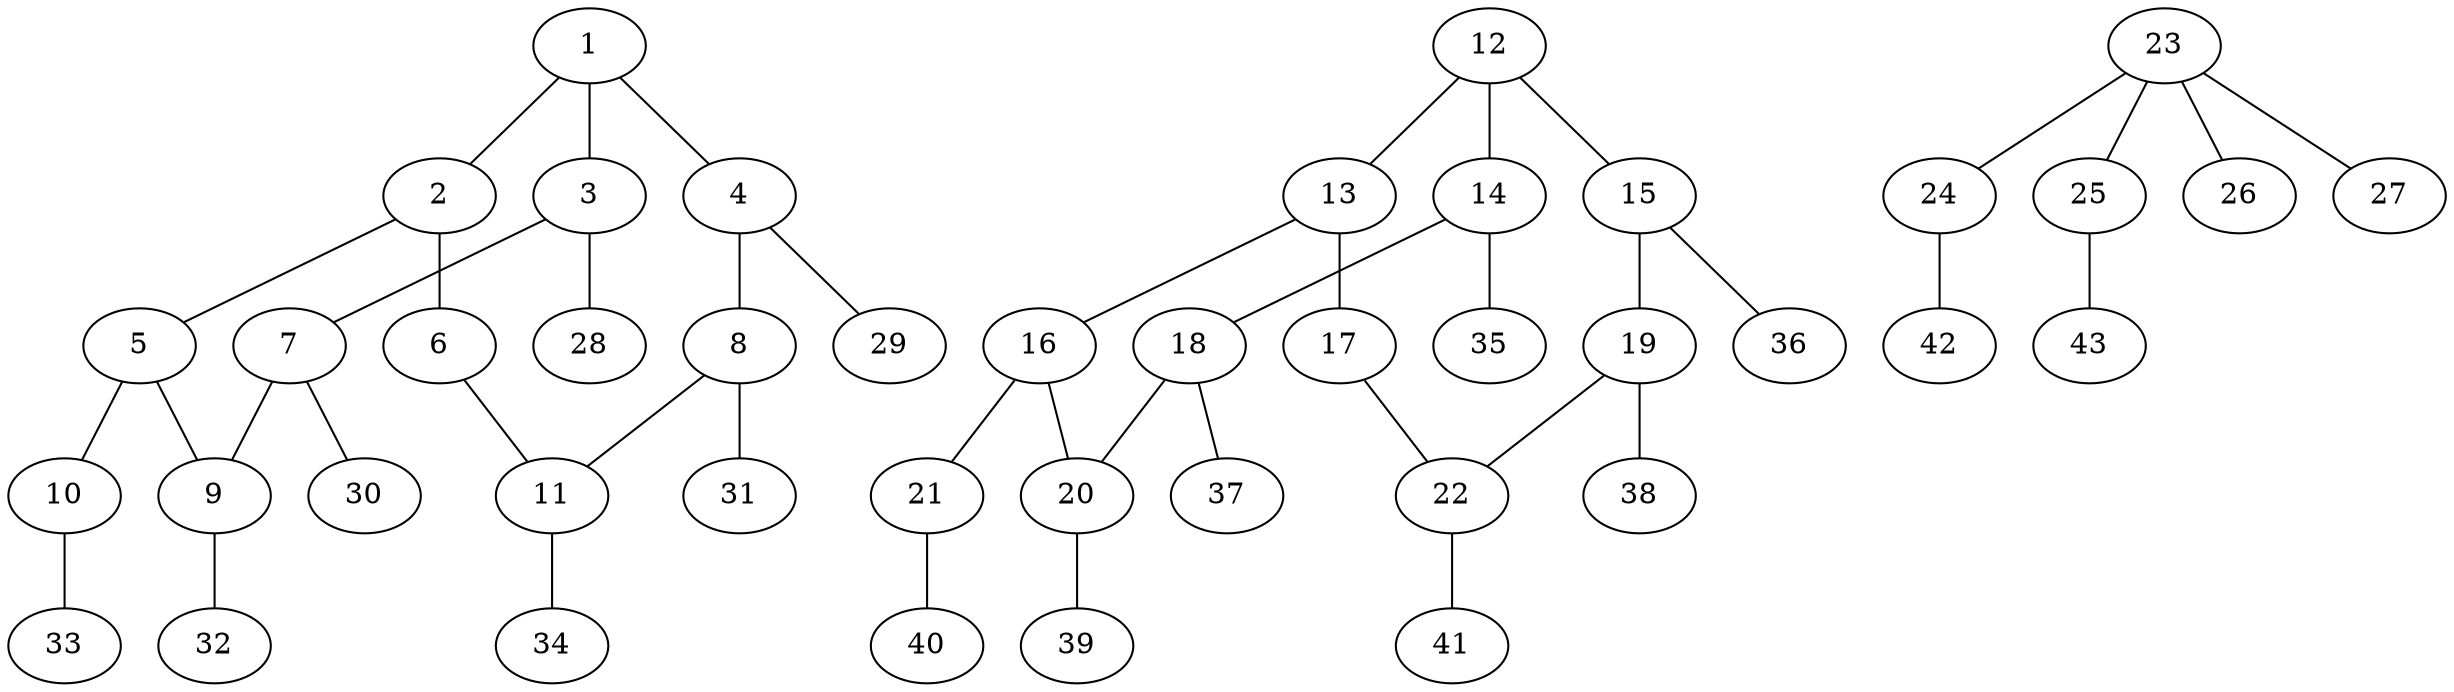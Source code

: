 graph molecule_3411 {
	1	 [chem=C];
	2	 [chem=C];
	1 -- 2	 [valence=1];
	3	 [chem=C];
	1 -- 3	 [valence=1];
	4	 [chem=C];
	1 -- 4	 [valence=2];
	5	 [chem=C];
	2 -- 5	 [valence=1];
	6	 [chem=N];
	2 -- 6	 [valence=2];
	7	 [chem=C];
	3 -- 7	 [valence=2];
	28	 [chem=H];
	3 -- 28	 [valence=1];
	8	 [chem=C];
	4 -- 8	 [valence=1];
	29	 [chem=H];
	4 -- 29	 [valence=1];
	9	 [chem=C];
	5 -- 9	 [valence=2];
	10	 [chem=O];
	5 -- 10	 [valence=1];
	11	 [chem=C];
	6 -- 11	 [valence=1];
	7 -- 9	 [valence=1];
	30	 [chem=H];
	7 -- 30	 [valence=1];
	8 -- 11	 [valence=2];
	31	 [chem=H];
	8 -- 31	 [valence=1];
	32	 [chem=H];
	9 -- 32	 [valence=1];
	33	 [chem=H];
	10 -- 33	 [valence=1];
	34	 [chem=H];
	11 -- 34	 [valence=1];
	12	 [chem=C];
	13	 [chem=C];
	12 -- 13	 [valence=1];
	14	 [chem=C];
	12 -- 14	 [valence=1];
	15	 [chem=C];
	12 -- 15	 [valence=2];
	16	 [chem=C];
	13 -- 16	 [valence=1];
	17	 [chem=N];
	13 -- 17	 [valence=2];
	18	 [chem=C];
	14 -- 18	 [valence=2];
	35	 [chem=H];
	14 -- 35	 [valence=1];
	19	 [chem=C];
	15 -- 19	 [valence=1];
	36	 [chem=H];
	15 -- 36	 [valence=1];
	20	 [chem=C];
	16 -- 20	 [valence=2];
	21	 [chem=O];
	16 -- 21	 [valence=1];
	22	 [chem=C];
	17 -- 22	 [valence=1];
	18 -- 20	 [valence=1];
	37	 [chem=H];
	18 -- 37	 [valence=1];
	19 -- 22	 [valence=2];
	38	 [chem=H];
	19 -- 38	 [valence=1];
	39	 [chem=H];
	20 -- 39	 [valence=1];
	40	 [chem=H];
	21 -- 40	 [valence=1];
	41	 [chem=H];
	22 -- 41	 [valence=1];
	23	 [chem=S];
	24	 [chem=O];
	23 -- 24	 [valence=1];
	25	 [chem=O];
	23 -- 25	 [valence=1];
	26	 [chem=O];
	23 -- 26	 [valence=2];
	27	 [chem=O];
	23 -- 27	 [valence=2];
	42	 [chem=H];
	24 -- 42	 [valence=1];
	43	 [chem=H];
	25 -- 43	 [valence=1];
}
